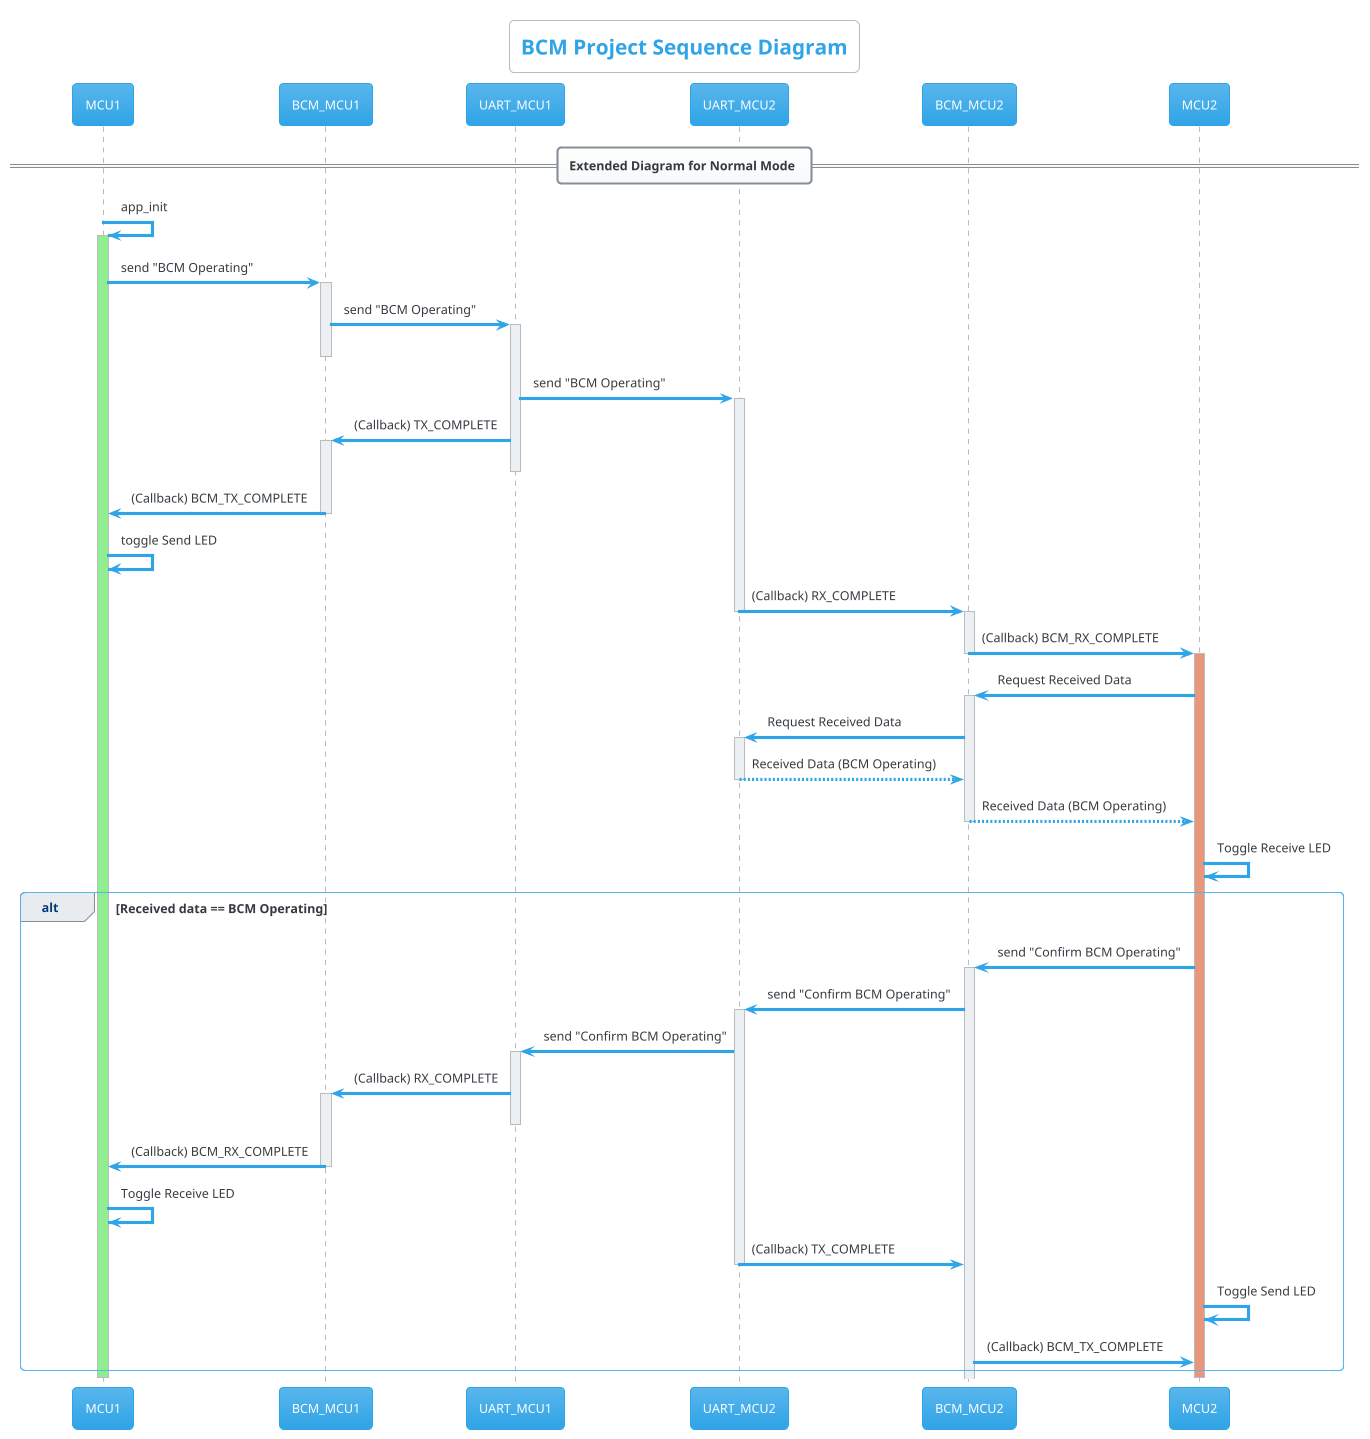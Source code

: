 @startuml
'https://plantuml.com/sequence-diagram
'Author: Hossam Elwahsh
!theme cerulean
title BCM Project Sequence Diagram

skinparam backgroundColor #white

== Extended Diagram for Normal Mode ==
MCU1 -> MCU1++#lightgreen: app_init
MCU1 -> BCM_MCU1++: send "BCM Operating"
BCM_MCU1 -> UART_MCU1++--: send "BCM Operating"
UART_MCU1 -> UART_MCU2++:  send "BCM Operating"
UART_MCU1 -> BCM_MCU1++--: (Callback) TX_COMPLETE
BCM_MCU1 -> MCU1--#lightgreen: (Callback) BCM_TX_COMPLETE
MCU1 -> MCU1: toggle Send LED
UART_MCU2 -> BCM_MCU2--++:  (Callback) RX_COMPLETE
BCM_MCU2 -> MCU2--++#darkSalmon: (Callback) BCM_RX_COMPLETE
MCU2 -> BCM_MCU2++: Request Received Data
BCM_MCU2 -> UART_MCU2++: Request Received Data
UART_MCU2 --> BCM_MCU2--: Received Data (BCM Operating)
BCM_MCU2 --> MCU2--: Received Data (BCM Operating)
MCU2 -> MCU2: Toggle Receive LED
alt Received data == BCM Operating
MCU2 -> BCM_MCU2++: send "Confirm BCM Operating"
BCM_MCU2 -> UART_MCU2++: send "Confirm BCM Operating"
UART_MCU2 -> UART_MCU1++: send "Confirm BCM Operating"
UART_MCU1 -> BCM_MCU1++--: (Callback) RX_COMPLETE
BCM_MCU1 -> MCU1--: (Callback) BCM_RX_COMPLETE
MCU1 -> MCU1: Toggle Receive LED
UART_MCU2 -> BCM_MCU2--: (Callback) TX_COMPLETE
MCU2 -> MCU2: Toggle Send LED
BCM_MCU2 -> MCU2: (Callback) BCM_TX_COMPLETE

end


deactivate MCU2
deactivate MCU1

@enduml

